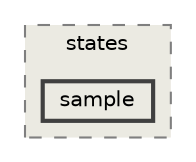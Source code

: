 digraph "C:/playground/Unity/Softwareprojekt_VR-Reaktor-Leitwarte/Assets/Skripte/StateMachine/states/sample"
{
 // LATEX_PDF_SIZE
  bgcolor="transparent";
  edge [fontname=Helvetica,fontsize=10,labelfontname=Helvetica,labelfontsize=10];
  node [fontname=Helvetica,fontsize=10,shape=box,height=0.2,width=0.4];
  compound=true
  subgraph clusterdir_7c1803d8303e290c429511ca5c09c6a7 {
    graph [ bgcolor="#ebeae2", pencolor="grey50", label="states", fontname=Helvetica,fontsize=10 style="filled,dashed", URL="dir_7c1803d8303e290c429511ca5c09c6a7.html",tooltip=""]
  dir_500a4653591ad945bb6df3db05d6132a [label="sample", fillcolor="#ebeae2", color="grey25", style="filled,bold", URL="dir_500a4653591ad945bb6df3db05d6132a.html",tooltip=""];
  }
}
